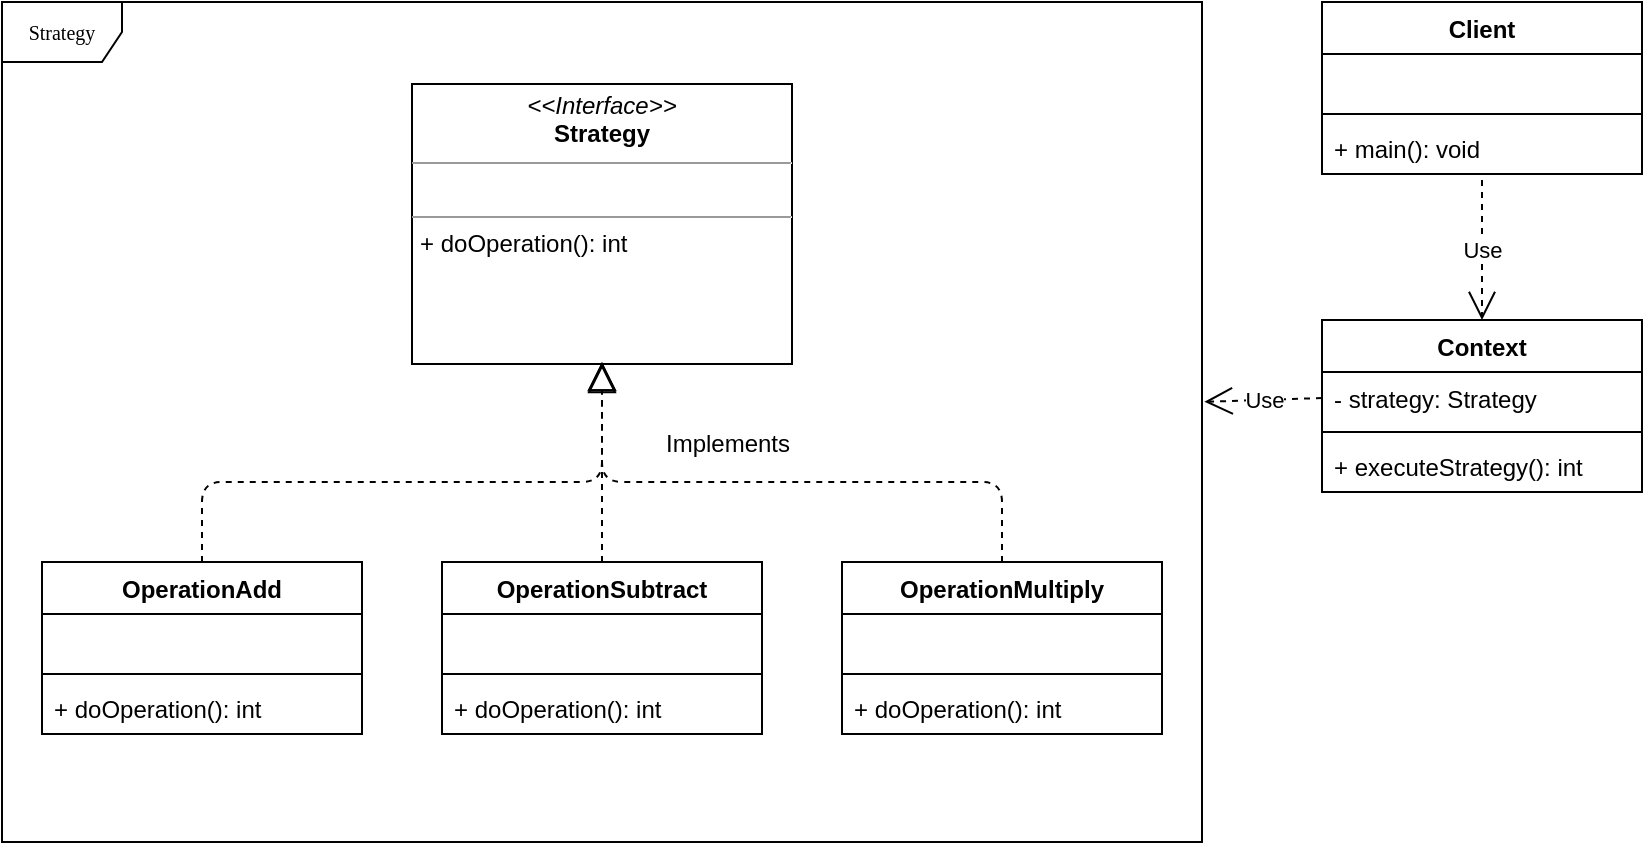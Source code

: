 <mxfile version="14.4.2" type="github">
  <diagram name="Page-1" id="c4acf3e9-155e-7222-9cf6-157b1a14988f">
    <mxGraphModel dx="870" dy="627" grid="1" gridSize="10" guides="1" tooltips="1" connect="1" arrows="1" fold="1" page="1" pageScale="1" pageWidth="850" pageHeight="1100" background="#ffffff" math="0" shadow="0">
      <root>
        <mxCell id="0" />
        <mxCell id="1" parent="0" />
        <mxCell id="17acba5748e5396b-1" value="Strategy" style="shape=umlFrame;whiteSpace=wrap;html=1;rounded=0;shadow=0;comic=0;labelBackgroundColor=none;strokeWidth=1;fontFamily=Verdana;fontSize=10;align=center;" parent="1" vertex="1">
          <mxGeometry x="20" y="40" width="600" height="420" as="geometry" />
        </mxCell>
        <mxCell id="5d2195bd80daf111-18" value="&lt;p style=&quot;margin: 0px ; margin-top: 4px ; text-align: center&quot;&gt;&lt;i&gt;&amp;lt;&amp;lt;Interface&amp;gt;&amp;gt;&lt;/i&gt;&lt;br&gt;&lt;b&gt;Strategy&lt;/b&gt;&lt;/p&gt;&lt;hr size=&quot;1&quot;&gt;&lt;p style=&quot;margin: 0px ; margin-left: 4px&quot;&gt;&lt;br&gt;&lt;/p&gt;&lt;hr size=&quot;1&quot;&gt;&lt;p style=&quot;margin: 0px ; margin-left: 4px&quot;&gt;+ doOperation(): int&lt;br&gt;&lt;br&gt;&lt;/p&gt;" style="verticalAlign=top;align=left;overflow=fill;fontSize=12;fontFamily=Helvetica;html=1;rounded=0;shadow=0;comic=0;labelBackgroundColor=none;strokeWidth=1" parent="1" vertex="1">
          <mxGeometry x="225" y="81" width="190" height="140" as="geometry" />
        </mxCell>
        <mxCell id="NUDFBJ4TOF7vxJn0j1qZ-9" value="Context" style="swimlane;fontStyle=1;align=center;verticalAlign=top;childLayout=stackLayout;horizontal=1;startSize=26;horizontalStack=0;resizeParent=1;resizeParentMax=0;resizeLast=0;collapsible=1;marginBottom=0;" vertex="1" parent="1">
          <mxGeometry x="680" y="199" width="160" height="86" as="geometry" />
        </mxCell>
        <mxCell id="NUDFBJ4TOF7vxJn0j1qZ-10" value="- strategy: Strategy" style="text;strokeColor=none;fillColor=none;align=left;verticalAlign=top;spacingLeft=4;spacingRight=4;overflow=hidden;rotatable=0;points=[[0,0.5],[1,0.5]];portConstraint=eastwest;" vertex="1" parent="NUDFBJ4TOF7vxJn0j1qZ-9">
          <mxGeometry y="26" width="160" height="26" as="geometry" />
        </mxCell>
        <mxCell id="NUDFBJ4TOF7vxJn0j1qZ-11" value="" style="line;strokeWidth=1;fillColor=none;align=left;verticalAlign=middle;spacingTop=-1;spacingLeft=3;spacingRight=3;rotatable=0;labelPosition=right;points=[];portConstraint=eastwest;" vertex="1" parent="NUDFBJ4TOF7vxJn0j1qZ-9">
          <mxGeometry y="52" width="160" height="8" as="geometry" />
        </mxCell>
        <mxCell id="NUDFBJ4TOF7vxJn0j1qZ-12" value="+ executeStrategy(): int" style="text;strokeColor=none;fillColor=none;align=left;verticalAlign=top;spacingLeft=4;spacingRight=4;overflow=hidden;rotatable=0;points=[[0,0.5],[1,0.5]];portConstraint=eastwest;" vertex="1" parent="NUDFBJ4TOF7vxJn0j1qZ-9">
          <mxGeometry y="60" width="160" height="26" as="geometry" />
        </mxCell>
        <mxCell id="NUDFBJ4TOF7vxJn0j1qZ-13" value="Client" style="swimlane;fontStyle=1;align=center;verticalAlign=top;childLayout=stackLayout;horizontal=1;startSize=26;horizontalStack=0;resizeParent=1;resizeParentMax=0;resizeLast=0;collapsible=1;marginBottom=0;" vertex="1" parent="1">
          <mxGeometry x="680" y="40" width="160" height="86" as="geometry" />
        </mxCell>
        <mxCell id="NUDFBJ4TOF7vxJn0j1qZ-14" value=" " style="text;strokeColor=none;fillColor=none;align=left;verticalAlign=top;spacingLeft=4;spacingRight=4;overflow=hidden;rotatable=0;points=[[0,0.5],[1,0.5]];portConstraint=eastwest;" vertex="1" parent="NUDFBJ4TOF7vxJn0j1qZ-13">
          <mxGeometry y="26" width="160" height="26" as="geometry" />
        </mxCell>
        <mxCell id="NUDFBJ4TOF7vxJn0j1qZ-15" value="" style="line;strokeWidth=1;fillColor=none;align=left;verticalAlign=middle;spacingTop=-1;spacingLeft=3;spacingRight=3;rotatable=0;labelPosition=right;points=[];portConstraint=eastwest;" vertex="1" parent="NUDFBJ4TOF7vxJn0j1qZ-13">
          <mxGeometry y="52" width="160" height="8" as="geometry" />
        </mxCell>
        <mxCell id="NUDFBJ4TOF7vxJn0j1qZ-16" value="+ main(): void" style="text;strokeColor=none;fillColor=none;align=left;verticalAlign=top;spacingLeft=4;spacingRight=4;overflow=hidden;rotatable=0;points=[[0,0.5],[1,0.5]];portConstraint=eastwest;" vertex="1" parent="NUDFBJ4TOF7vxJn0j1qZ-13">
          <mxGeometry y="60" width="160" height="26" as="geometry" />
        </mxCell>
        <mxCell id="NUDFBJ4TOF7vxJn0j1qZ-18" value="Use" style="endArrow=open;endSize=12;dashed=1;html=1;entryX=0.5;entryY=0;entryDx=0;entryDy=0;" edge="1" parent="1" target="NUDFBJ4TOF7vxJn0j1qZ-9">
          <mxGeometry width="160" relative="1" as="geometry">
            <mxPoint x="760" y="129" as="sourcePoint" />
            <mxPoint x="870" y="159" as="targetPoint" />
          </mxGeometry>
        </mxCell>
        <mxCell id="NUDFBJ4TOF7vxJn0j1qZ-19" value="OperationMultiply" style="swimlane;fontStyle=1;align=center;verticalAlign=top;childLayout=stackLayout;horizontal=1;startSize=26;horizontalStack=0;resizeParent=1;resizeParentMax=0;resizeLast=0;collapsible=1;marginBottom=0;" vertex="1" parent="1">
          <mxGeometry x="440" y="320" width="160" height="86" as="geometry" />
        </mxCell>
        <mxCell id="NUDFBJ4TOF7vxJn0j1qZ-20" value=" " style="text;strokeColor=none;fillColor=none;align=left;verticalAlign=top;spacingLeft=4;spacingRight=4;overflow=hidden;rotatable=0;points=[[0,0.5],[1,0.5]];portConstraint=eastwest;" vertex="1" parent="NUDFBJ4TOF7vxJn0j1qZ-19">
          <mxGeometry y="26" width="160" height="26" as="geometry" />
        </mxCell>
        <mxCell id="NUDFBJ4TOF7vxJn0j1qZ-21" value="" style="line;strokeWidth=1;fillColor=none;align=left;verticalAlign=middle;spacingTop=-1;spacingLeft=3;spacingRight=3;rotatable=0;labelPosition=right;points=[];portConstraint=eastwest;" vertex="1" parent="NUDFBJ4TOF7vxJn0j1qZ-19">
          <mxGeometry y="52" width="160" height="8" as="geometry" />
        </mxCell>
        <mxCell id="NUDFBJ4TOF7vxJn0j1qZ-22" value="+ doOperation(): int" style="text;strokeColor=none;fillColor=none;align=left;verticalAlign=top;spacingLeft=4;spacingRight=4;overflow=hidden;rotatable=0;points=[[0,0.5],[1,0.5]];portConstraint=eastwest;" vertex="1" parent="NUDFBJ4TOF7vxJn0j1qZ-19">
          <mxGeometry y="60" width="160" height="26" as="geometry" />
        </mxCell>
        <mxCell id="NUDFBJ4TOF7vxJn0j1qZ-27" value="OperationAdd" style="swimlane;fontStyle=1;align=center;verticalAlign=top;childLayout=stackLayout;horizontal=1;startSize=26;horizontalStack=0;resizeParent=1;resizeParentMax=0;resizeLast=0;collapsible=1;marginBottom=0;" vertex="1" parent="1">
          <mxGeometry x="40" y="320" width="160" height="86" as="geometry" />
        </mxCell>
        <mxCell id="NUDFBJ4TOF7vxJn0j1qZ-28" value=" " style="text;strokeColor=none;fillColor=none;align=left;verticalAlign=top;spacingLeft=4;spacingRight=4;overflow=hidden;rotatable=0;points=[[0,0.5],[1,0.5]];portConstraint=eastwest;" vertex="1" parent="NUDFBJ4TOF7vxJn0j1qZ-27">
          <mxGeometry y="26" width="160" height="26" as="geometry" />
        </mxCell>
        <mxCell id="NUDFBJ4TOF7vxJn0j1qZ-29" value="" style="line;strokeWidth=1;fillColor=none;align=left;verticalAlign=middle;spacingTop=-1;spacingLeft=3;spacingRight=3;rotatable=0;labelPosition=right;points=[];portConstraint=eastwest;" vertex="1" parent="NUDFBJ4TOF7vxJn0j1qZ-27">
          <mxGeometry y="52" width="160" height="8" as="geometry" />
        </mxCell>
        <mxCell id="NUDFBJ4TOF7vxJn0j1qZ-30" value="+ doOperation(): int" style="text;strokeColor=none;fillColor=none;align=left;verticalAlign=top;spacingLeft=4;spacingRight=4;overflow=hidden;rotatable=0;points=[[0,0.5],[1,0.5]];portConstraint=eastwest;" vertex="1" parent="NUDFBJ4TOF7vxJn0j1qZ-27">
          <mxGeometry y="60" width="160" height="26" as="geometry" />
        </mxCell>
        <mxCell id="NUDFBJ4TOF7vxJn0j1qZ-31" value="OperationSubtract" style="swimlane;fontStyle=1;align=center;verticalAlign=top;childLayout=stackLayout;horizontal=1;startSize=26;horizontalStack=0;resizeParent=1;resizeParentMax=0;resizeLast=0;collapsible=1;marginBottom=0;" vertex="1" parent="1">
          <mxGeometry x="240" y="320" width="160" height="86" as="geometry" />
        </mxCell>
        <mxCell id="NUDFBJ4TOF7vxJn0j1qZ-32" value=" " style="text;strokeColor=none;fillColor=none;align=left;verticalAlign=top;spacingLeft=4;spacingRight=4;overflow=hidden;rotatable=0;points=[[0,0.5],[1,0.5]];portConstraint=eastwest;" vertex="1" parent="NUDFBJ4TOF7vxJn0j1qZ-31">
          <mxGeometry y="26" width="160" height="26" as="geometry" />
        </mxCell>
        <mxCell id="NUDFBJ4TOF7vxJn0j1qZ-33" value="" style="line;strokeWidth=1;fillColor=none;align=left;verticalAlign=middle;spacingTop=-1;spacingLeft=3;spacingRight=3;rotatable=0;labelPosition=right;points=[];portConstraint=eastwest;" vertex="1" parent="NUDFBJ4TOF7vxJn0j1qZ-31">
          <mxGeometry y="52" width="160" height="8" as="geometry" />
        </mxCell>
        <mxCell id="NUDFBJ4TOF7vxJn0j1qZ-34" value="+ doOperation(): int" style="text;strokeColor=none;fillColor=none;align=left;verticalAlign=top;spacingLeft=4;spacingRight=4;overflow=hidden;rotatable=0;points=[[0,0.5],[1,0.5]];portConstraint=eastwest;" vertex="1" parent="NUDFBJ4TOF7vxJn0j1qZ-31">
          <mxGeometry y="60" width="160" height="26" as="geometry" />
        </mxCell>
        <mxCell id="NUDFBJ4TOF7vxJn0j1qZ-35" value="" style="endArrow=block;dashed=1;endFill=0;endSize=12;html=1;exitX=0.5;exitY=0;exitDx=0;exitDy=0;" edge="1" parent="1" source="NUDFBJ4TOF7vxJn0j1qZ-31" target="5d2195bd80daf111-18">
          <mxGeometry width="160" relative="1" as="geometry">
            <mxPoint x="350" y="220" as="sourcePoint" />
            <mxPoint x="510" y="220" as="targetPoint" />
          </mxGeometry>
        </mxCell>
        <mxCell id="NUDFBJ4TOF7vxJn0j1qZ-36" value="" style="endArrow=block;dashed=1;endFill=0;endSize=12;html=1;" edge="1" parent="1">
          <mxGeometry width="160" relative="1" as="geometry">
            <mxPoint x="520" y="320" as="sourcePoint" />
            <mxPoint x="320" y="220" as="targetPoint" />
            <Array as="points">
              <mxPoint x="520" y="280" />
              <mxPoint x="320" y="280" />
            </Array>
          </mxGeometry>
        </mxCell>
        <mxCell id="NUDFBJ4TOF7vxJn0j1qZ-37" value="" style="endArrow=block;dashed=1;endFill=0;endSize=12;html=1;exitX=0.5;exitY=0;exitDx=0;exitDy=0;" edge="1" parent="1" source="NUDFBJ4TOF7vxJn0j1qZ-27">
          <mxGeometry width="160" relative="1" as="geometry">
            <mxPoint x="530" y="330" as="sourcePoint" />
            <mxPoint x="320" y="220" as="targetPoint" />
            <Array as="points">
              <mxPoint x="120" y="280" />
              <mxPoint x="320" y="280" />
            </Array>
          </mxGeometry>
        </mxCell>
        <mxCell id="NUDFBJ4TOF7vxJn0j1qZ-38" value="Implements" style="text;html=1;strokeColor=none;fillColor=none;align=center;verticalAlign=middle;whiteSpace=wrap;rounded=0;" vertex="1" parent="1">
          <mxGeometry x="363" y="251" width="40" height="20" as="geometry" />
        </mxCell>
        <mxCell id="NUDFBJ4TOF7vxJn0j1qZ-42" value="Use" style="endArrow=open;endSize=12;dashed=1;html=1;exitX=0;exitY=0.5;exitDx=0;exitDy=0;entryX=1.002;entryY=0.476;entryDx=0;entryDy=0;entryPerimeter=0;" edge="1" parent="1" source="NUDFBJ4TOF7vxJn0j1qZ-10" target="17acba5748e5396b-1">
          <mxGeometry width="160" relative="1" as="geometry">
            <mxPoint x="350" y="220" as="sourcePoint" />
            <mxPoint x="622" y="242" as="targetPoint" />
          </mxGeometry>
        </mxCell>
      </root>
    </mxGraphModel>
  </diagram>
</mxfile>
